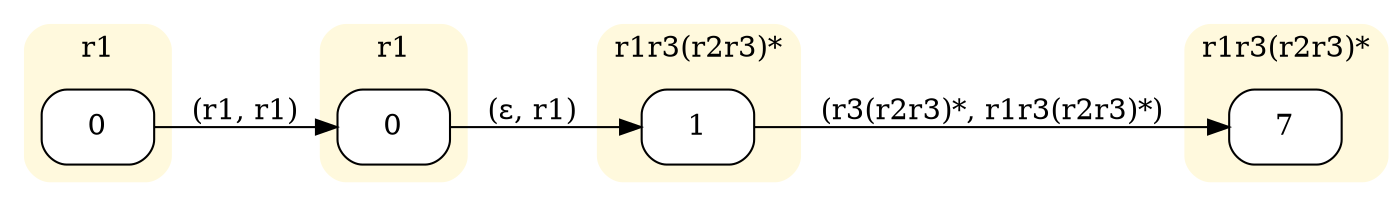 digraph "MONinput/s2" {
rankdir=LR
node [style=filled fillcolor=white]
subgraph cluster0 {
style="rounded,filled" color="#FFF9DD" node [style="rounded,filled" shape=box fillcolor="#FFFFFF"]
label="r1"
M0S0 [label=0];
}
subgraph cluster1 {
style="rounded,filled" color="#FFF9DD" node [style="rounded,filled" shape=box fillcolor="#FFFFFF"]
label="r1"
M1S0 [label=0];
}
subgraph cluster2 {
style="rounded,filled" color="#FFF9DD" node [style="rounded,filled" shape=box fillcolor="#FFFFFF"]
label="r1r3(r2r3)*"
M2S1 [label=1];
}
subgraph cluster3 {
style="rounded,filled" color="#FFF9DD" node [style="rounded,filled" shape=box fillcolor="#FFFFFF"]
label="r1r3(r2r3)*"
M3S7 [label=7];
}
M0S0 -> M1S0 [label="(r1, r1)"]
M1S0 -> M2S1 [label="(ε, r1)"]
M2S1 -> M3S7 [label="(r3(r2r3)*, r1r3(r2r3)*)"]
}
